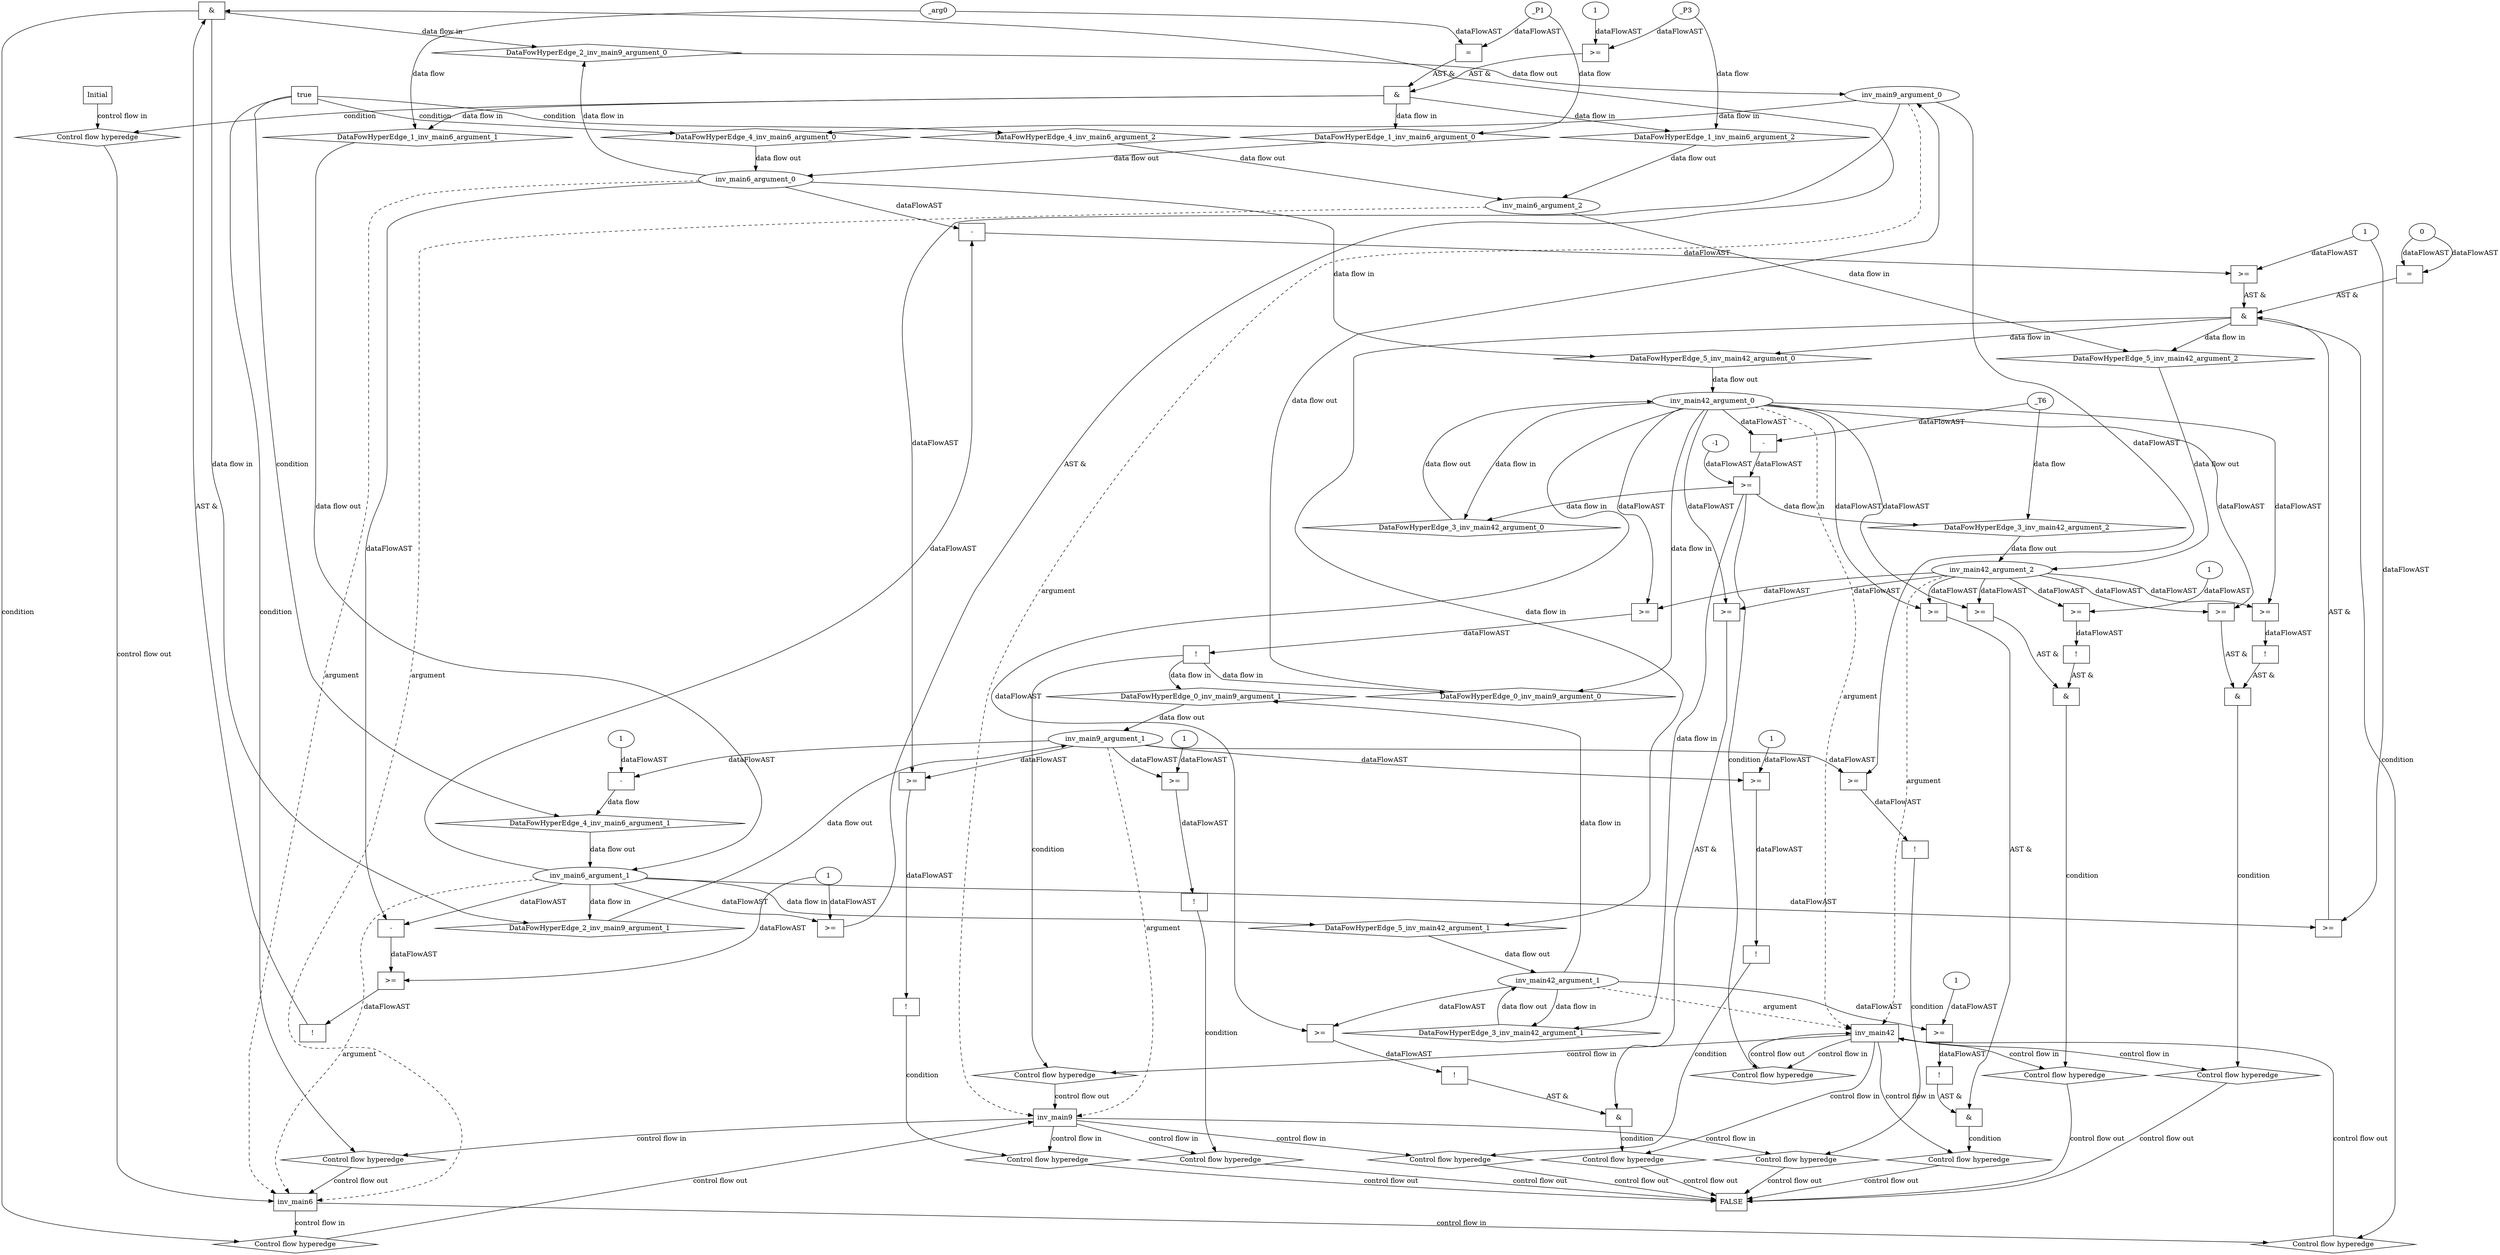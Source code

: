 digraph dag {
"inv_main42" [label="inv_main42" nodeName="inv_main42" class=cfn  shape="rect"];
"inv_main6" [label="inv_main6" nodeName="inv_main6" class=cfn  shape="rect"];
"inv_main9" [label="inv_main9" nodeName="inv_main9" class=cfn  shape="rect"];
FALSE [label="FALSE" nodeName=FALSE class=cfn  shape="rect"];
Initial [label="Initial" nodeName=Initial class=cfn  shape="rect"];
ControlFowHyperEdge_0 [label="Control flow hyperedge" nodeName=ControlFowHyperEdge_0 class=controlFlowHyperEdge shape="diamond"];
"inv_main42" -> ControlFowHyperEdge_0 [label="control flow in"]
ControlFowHyperEdge_0 -> "inv_main9" [label="control flow out"]
ControlFowHyperEdge_1 [label="Control flow hyperedge" nodeName=ControlFowHyperEdge_1 class=controlFlowHyperEdge shape="diamond"];
"Initial" -> ControlFowHyperEdge_1 [label="control flow in"]
ControlFowHyperEdge_1 -> "inv_main6" [label="control flow out"]
ControlFowHyperEdge_2 [label="Control flow hyperedge" nodeName=ControlFowHyperEdge_2 class=controlFlowHyperEdge shape="diamond"];
"inv_main6" -> ControlFowHyperEdge_2 [label="control flow in"]
ControlFowHyperEdge_2 -> "inv_main9" [label="control flow out"]
ControlFowHyperEdge_3 [label="Control flow hyperedge" nodeName=ControlFowHyperEdge_3 class=controlFlowHyperEdge shape="diamond"];
"inv_main42" -> ControlFowHyperEdge_3 [label="control flow in"]
ControlFowHyperEdge_3 -> "inv_main42" [label="control flow out"]
ControlFowHyperEdge_4 [label="Control flow hyperedge" nodeName=ControlFowHyperEdge_4 class=controlFlowHyperEdge shape="diamond"];
"inv_main9" -> ControlFowHyperEdge_4 [label="control flow in"]
ControlFowHyperEdge_4 -> "inv_main6" [label="control flow out"]
ControlFowHyperEdge_5 [label="Control flow hyperedge" nodeName=ControlFowHyperEdge_5 class=controlFlowHyperEdge shape="diamond"];
"inv_main6" -> ControlFowHyperEdge_5 [label="control flow in"]
ControlFowHyperEdge_5 -> "inv_main42" [label="control flow out"]
ControlFowHyperEdge_6 [label="Control flow hyperedge" nodeName=ControlFowHyperEdge_6 class=controlFlowHyperEdge shape="diamond"];
"inv_main42" -> ControlFowHyperEdge_6 [label="control flow in"]
ControlFowHyperEdge_6 -> "FALSE" [label="control flow out"]
ControlFowHyperEdge_7 [label="Control flow hyperedge" nodeName=ControlFowHyperEdge_7 class=controlFlowHyperEdge shape="diamond"];
"inv_main42" -> ControlFowHyperEdge_7 [label="control flow in"]
ControlFowHyperEdge_7 -> "FALSE" [label="control flow out"]
ControlFowHyperEdge_8 [label="Control flow hyperedge" nodeName=ControlFowHyperEdge_8 class=controlFlowHyperEdge shape="diamond"];
"inv_main42" -> ControlFowHyperEdge_8 [label="control flow in"]
ControlFowHyperEdge_8 -> "FALSE" [label="control flow out"]
ControlFowHyperEdge_9 [label="Control flow hyperedge" nodeName=ControlFowHyperEdge_9 class=controlFlowHyperEdge shape="diamond"];
"inv_main42" -> ControlFowHyperEdge_9 [label="control flow in"]
ControlFowHyperEdge_9 -> "FALSE" [label="control flow out"]
ControlFowHyperEdge_10 [label="Control flow hyperedge" nodeName=ControlFowHyperEdge_10 class=controlFlowHyperEdge shape="diamond"];
"inv_main9" -> ControlFowHyperEdge_10 [label="control flow in"]
ControlFowHyperEdge_10 -> "FALSE" [label="control flow out"]
ControlFowHyperEdge_11 [label="Control flow hyperedge" nodeName=ControlFowHyperEdge_11 class=controlFlowHyperEdge shape="diamond"];
"inv_main9" -> ControlFowHyperEdge_11 [label="control flow in"]
ControlFowHyperEdge_11 -> "FALSE" [label="control flow out"]
ControlFowHyperEdge_12 [label="Control flow hyperedge" nodeName=ControlFowHyperEdge_12 class=controlFlowHyperEdge shape="diamond"];
"inv_main9" -> ControlFowHyperEdge_12 [label="control flow in"]
ControlFowHyperEdge_12 -> "FALSE" [label="control flow out"]
ControlFowHyperEdge_13 [label="Control flow hyperedge" nodeName=ControlFowHyperEdge_13 class=controlFlowHyperEdge shape="diamond"];
"inv_main9" -> ControlFowHyperEdge_13 [label="control flow in"]
ControlFowHyperEdge_13 -> "FALSE" [label="control flow out"]
"inv_main9_argument_0" [label="inv_main9_argument_0" nodeName=argument0 class=argument  head="inv_main9" shape="oval"];
"inv_main9_argument_0" -> "inv_main9"[label="argument" style="dashed"]
"inv_main9_argument_1" [label="inv_main9_argument_1" nodeName=argument1 class=argument  head="inv_main9" shape="oval"];
"inv_main9_argument_1" -> "inv_main9"[label="argument" style="dashed"]
"inv_main42_argument_0" [label="inv_main42_argument_0" nodeName=argument0 class=argument  head="inv_main42" shape="oval"];
"inv_main42_argument_0" -> "inv_main42"[label="argument" style="dashed"]
"inv_main42_argument_1" [label="inv_main42_argument_1" nodeName=argument1 class=argument  head="inv_main42" shape="oval"];
"inv_main42_argument_1" -> "inv_main42"[label="argument" style="dashed"]
"inv_main42_argument_2" [label="inv_main42_argument_2" nodeName=argument2 class=argument  head="inv_main42" shape="oval"];
"inv_main42_argument_2" -> "inv_main42"[label="argument" style="dashed"]
"inv_main6_argument_0" [label="inv_main6_argument_0" nodeName=argument0 class=argument  head="inv_main6" shape="oval"];
"inv_main6_argument_0" -> "inv_main6"[label="argument" style="dashed"]
"inv_main6_argument_1" [label="inv_main6_argument_1" nodeName=argument1 class=argument  head="inv_main6" shape="oval"];
"inv_main6_argument_1" -> "inv_main6"[label="argument" style="dashed"]
"inv_main6_argument_2" [label="inv_main6_argument_2" nodeName=argument2 class=argument  head="inv_main6" shape="oval"];
"inv_main6_argument_2" -> "inv_main6"[label="argument" style="dashed"]

"xxxinv_main9___inv_main42_0xxxguard_0_node_0" [label="!" nodeName="xxxinv_main9___inv_main42_0xxxguard_0_node_0" class=Operator shape="rect"];
"xxxinv_main9___inv_main42_0xxxguard_0_node_1" [label=">=" nodeName="xxxinv_main9___inv_main42_0xxxguard_0_node_1" class=Operator  shape="rect"];
"xxxinv_main9___inv_main42_0xxxguard_0_node_1" -> "xxxinv_main9___inv_main42_0xxxguard_0_node_0"[label="dataFlowAST"]
"inv_main42_argument_0" -> "xxxinv_main9___inv_main42_0xxxguard_0_node_1"[label="dataFlowAST"]
"inv_main42_argument_2" -> "xxxinv_main9___inv_main42_0xxxguard_0_node_1"[label="dataFlowAST"]

"xxxinv_main9___inv_main42_0xxxguard_0_node_0" -> "ControlFowHyperEdge_0" [label="condition"];
"xxxinv_main6___Initial_1xxx_and" [label="&" nodeName="xxxinv_main6___Initial_1xxx_and" class=Operator shape="rect"];
"xxxinv_main6___Initial_1xxxguard_0_node_0" [label=">=" nodeName="xxxinv_main6___Initial_1xxxguard_0_node_0" class=Operator  shape="rect"];
"xxxinv_main6___Initial_1xxxguard_0_node_2" [label="1" nodeName="xxxinv_main6___Initial_1xxxguard_0_node_2" class=Literal ];
"xxxinv_main6___Initial_1xxxdataFlow2_node_0" -> "xxxinv_main6___Initial_1xxxguard_0_node_0"[label="dataFlowAST"]
"xxxinv_main6___Initial_1xxxguard_0_node_2" -> "xxxinv_main6___Initial_1xxxguard_0_node_0"[label="dataFlowAST"]

"xxxinv_main6___Initial_1xxxguard_0_node_0" -> "xxxinv_main6___Initial_1xxx_and" [label="AST &"];
"xxxinv_main6___Initial_1xxxguard1_node_0" [label="=" nodeName="xxxinv_main6___Initial_1xxxguard1_node_0" class=Operator  shape="rect"];
"xxxinv_main6___Initial_1xxxdataFlow_0_node_0" -> "xxxinv_main6___Initial_1xxxguard1_node_0"[label="dataFlowAST"]
"xxxinv_main6___Initial_1xxxdataFlow1_node_0" -> "xxxinv_main6___Initial_1xxxguard1_node_0"[label="dataFlowAST"]

"xxxinv_main6___Initial_1xxxguard1_node_0" -> "xxxinv_main6___Initial_1xxx_and" [label="AST &"];
"xxxinv_main6___Initial_1xxx_and" -> "ControlFowHyperEdge_1" [label="condition"];
"xxxinv_main6___Initial_1xxxdataFlow_0_node_0" [label="_P1" nodeName="xxxinv_main6___Initial_1xxxdataFlow_0_node_0" class=Constant ];

"xxxinv_main6___Initial_1xxxdataFlow_0_node_0" -> "DataFowHyperEdge_1_inv_main6_argument_0" [label="data flow"];
"xxxinv_main6___Initial_1xxxdataFlow1_node_0" [label="_arg0" nodeName="xxxinv_main6___Initial_1xxxdataFlow1_node_0" class=Constant ];

"xxxinv_main6___Initial_1xxxdataFlow1_node_0" -> "DataFowHyperEdge_1_inv_main6_argument_1" [label="data flow"];
"xxxinv_main6___Initial_1xxxdataFlow2_node_0" [label="_P3" nodeName="xxxinv_main6___Initial_1xxxdataFlow2_node_0" class=Constant ];

"xxxinv_main6___Initial_1xxxdataFlow2_node_0" -> "DataFowHyperEdge_1_inv_main6_argument_2" [label="data flow"];
"xxxinv_main9___inv_main6_2xxx_and" [label="&" nodeName="xxxinv_main9___inv_main6_2xxx_and" class=Operator shape="rect"];
"xxxinv_main9___inv_main6_2xxxguard_0_node_0" [label=">=" nodeName="xxxinv_main9___inv_main6_2xxxguard_0_node_0" class=Operator  shape="rect"];
"xxxinv_main9___inv_main6_2xxxguard_0_node_2" [label="1" nodeName="xxxinv_main9___inv_main6_2xxxguard_0_node_2" class=Literal ];
"inv_main6_argument_1" -> "xxxinv_main9___inv_main6_2xxxguard_0_node_0"[label="dataFlowAST"]
"xxxinv_main9___inv_main6_2xxxguard_0_node_2" -> "xxxinv_main9___inv_main6_2xxxguard_0_node_0"[label="dataFlowAST"]

"xxxinv_main9___inv_main6_2xxxguard_0_node_0" -> "xxxinv_main9___inv_main6_2xxx_and" [label="AST &"];
"xxxinv_main9___inv_main6_2xxxguard1_node_0" [label="!" nodeName="xxxinv_main9___inv_main6_2xxxguard1_node_0" class=Operator shape="rect"];
"xxxinv_main9___inv_main6_2xxxguard1_node_1" [label=">=" nodeName="xxxinv_main9___inv_main6_2xxxguard1_node_1" class=Operator  shape="rect"];
"xxxinv_main9___inv_main6_2xxxguard1_node_2" [label="-" nodeName="xxxinv_main9___inv_main6_2xxxguard1_node_2" class= Operator shape="rect"];
"xxxinv_main9___inv_main6_2xxxguard1_node_1" -> "xxxinv_main9___inv_main6_2xxxguard1_node_0"[label="dataFlowAST"]
"xxxinv_main9___inv_main6_2xxxguard1_node_2" -> "xxxinv_main9___inv_main6_2xxxguard1_node_1"[label="dataFlowAST"]
"xxxinv_main9___inv_main6_2xxxguard_0_node_2" -> "xxxinv_main9___inv_main6_2xxxguard1_node_1"[label="dataFlowAST"]
"inv_main6_argument_0" -> "xxxinv_main9___inv_main6_2xxxguard1_node_2"[label="dataFlowAST"]
"inv_main6_argument_1" -> "xxxinv_main9___inv_main6_2xxxguard1_node_2"[label="dataFlowAST"]

"xxxinv_main9___inv_main6_2xxxguard1_node_0" -> "xxxinv_main9___inv_main6_2xxx_and" [label="AST &"];
"xxxinv_main9___inv_main6_2xxx_and" -> "ControlFowHyperEdge_2" [label="condition"];
"xxxinv_main42___inv_main42_3xxxguard_0_node_0" [label=">=" nodeName="xxxinv_main42___inv_main42_3xxxguard_0_node_0" class=Operator  shape="rect"];
"xxxinv_main42___inv_main42_3xxxguard_0_node_1" [label="-" nodeName="xxxinv_main42___inv_main42_3xxxguard_0_node_1" class= Operator shape="rect"];
"xxxinv_main42___inv_main42_3xxxguard_0_node_4" [label="-1" nodeName="xxxinv_main42___inv_main42_3xxxguard_0_node_4" class=Literal ];
"xxxinv_main42___inv_main42_3xxxguard_0_node_1" -> "xxxinv_main42___inv_main42_3xxxguard_0_node_0"[label="dataFlowAST"]
"xxxinv_main42___inv_main42_3xxxguard_0_node_4" -> "xxxinv_main42___inv_main42_3xxxguard_0_node_0"[label="dataFlowAST"]
"inv_main42_argument_0" -> "xxxinv_main42___inv_main42_3xxxguard_0_node_1"[label="dataFlowAST"]
"xxxinv_main42___inv_main42_3xxxdataFlow_0_node_0" -> "xxxinv_main42___inv_main42_3xxxguard_0_node_1"[label="dataFlowAST"]

"xxxinv_main42___inv_main42_3xxxguard_0_node_0" -> "ControlFowHyperEdge_3" [label="condition"];
"xxxinv_main42___inv_main42_3xxxdataFlow_0_node_0" [label="_T6" nodeName="xxxinv_main42___inv_main42_3xxxdataFlow_0_node_0" class=Constant ];

"xxxinv_main42___inv_main42_3xxxdataFlow_0_node_0" -> "DataFowHyperEdge_3_inv_main42_argument_2" [label="data flow"];
"true_4" [label="true" nodeName="true_4" class=true shape="rect"];
"true_4" -> "ControlFowHyperEdge_4" [label="condition"];
"xxxinv_main6___inv_main9_4xxxdataFlow_0_node_0" [label="-" nodeName="xxxinv_main6___inv_main9_4xxxdataFlow_0_node_0" class= Operator shape="rect"];
"xxxinv_main6___inv_main9_4xxxdataFlow_0_node_2" [label="1" nodeName="xxxinv_main6___inv_main9_4xxxdataFlow_0_node_2" class=Literal ];
"inv_main9_argument_1" -> "xxxinv_main6___inv_main9_4xxxdataFlow_0_node_0"[label="dataFlowAST"]
"xxxinv_main6___inv_main9_4xxxdataFlow_0_node_2" -> "xxxinv_main6___inv_main9_4xxxdataFlow_0_node_0"[label="dataFlowAST"]

"xxxinv_main6___inv_main9_4xxxdataFlow_0_node_0" -> "DataFowHyperEdge_4_inv_main6_argument_1" [label="data flow"];
"xxxinv_main42___inv_main6_5xxx_and" [label="&" nodeName="xxxinv_main42___inv_main6_5xxx_and" class=Operator shape="rect"];
"xxxinv_main42___inv_main6_5xxxguard_0_node_0" [label=">=" nodeName="xxxinv_main42___inv_main6_5xxxguard_0_node_0" class=Operator  shape="rect"];
"xxxinv_main42___inv_main6_5xxxguard_0_node_2" [label="1" nodeName="xxxinv_main42___inv_main6_5xxxguard_0_node_2" class=Literal ];
"inv_main6_argument_1" -> "xxxinv_main42___inv_main6_5xxxguard_0_node_0"[label="dataFlowAST"]
"xxxinv_main42___inv_main6_5xxxguard_0_node_2" -> "xxxinv_main42___inv_main6_5xxxguard_0_node_0"[label="dataFlowAST"]

"xxxinv_main42___inv_main6_5xxxguard_0_node_0" -> "xxxinv_main42___inv_main6_5xxx_and" [label="AST &"];
"xxxinv_main42___inv_main6_5xxxguard1_node_0" [label=">=" nodeName="xxxinv_main42___inv_main6_5xxxguard1_node_0" class=Operator  shape="rect"];
"xxxinv_main42___inv_main6_5xxxguard1_node_1" [label="-" nodeName="xxxinv_main42___inv_main6_5xxxguard1_node_1" class= Operator shape="rect"];
"xxxinv_main42___inv_main6_5xxxguard1_node_1" -> "xxxinv_main42___inv_main6_5xxxguard1_node_0"[label="dataFlowAST"]
"xxxinv_main42___inv_main6_5xxxguard_0_node_2" -> "xxxinv_main42___inv_main6_5xxxguard1_node_0"[label="dataFlowAST"]
"inv_main6_argument_0" -> "xxxinv_main42___inv_main6_5xxxguard1_node_1"[label="dataFlowAST"]
"inv_main6_argument_1" -> "xxxinv_main42___inv_main6_5xxxguard1_node_1"[label="dataFlowAST"]

"xxxinv_main42___inv_main6_5xxxguard1_node_0" -> "xxxinv_main42___inv_main6_5xxx_and" [label="AST &"];
"xxxinv_main42___inv_main6_5xxxguard2_node_0" [label="=" nodeName="xxxinv_main42___inv_main6_5xxxguard2_node_0" class=Operator  shape="rect"];
"xxxinv_main42___inv_main6_5xxxguard2_node_1" [label="0" nodeName="xxxinv_main42___inv_main6_5xxxguard2_node_1" class=Literal ];
"xxxinv_main42___inv_main6_5xxxguard2_node_1" -> "xxxinv_main42___inv_main6_5xxxguard2_node_0"[label="dataFlowAST"]
"xxxinv_main42___inv_main6_5xxxguard2_node_1" -> "xxxinv_main42___inv_main6_5xxxguard2_node_0"[label="dataFlowAST"]

"xxxinv_main42___inv_main6_5xxxguard2_node_0" -> "xxxinv_main42___inv_main6_5xxx_and" [label="AST &"];
"xxxinv_main42___inv_main6_5xxx_and" -> "ControlFowHyperEdge_5" [label="condition"];
"xxxFALSE___inv_main42_6xxx_and" [label="&" nodeName="xxxFALSE___inv_main42_6xxx_and" class=Operator shape="rect"];
"xxxFALSE___inv_main42_6xxxguard_0_node_0" [label="!" nodeName="xxxFALSE___inv_main42_6xxxguard_0_node_0" class=Operator shape="rect"];
"xxxFALSE___inv_main42_6xxxguard_0_node_1" [label=">=" nodeName="xxxFALSE___inv_main42_6xxxguard_0_node_1" class=Operator  shape="rect"];
"xxxFALSE___inv_main42_6xxxguard_0_node_3" [label="1" nodeName="xxxFALSE___inv_main42_6xxxguard_0_node_3" class=Literal ];
"xxxFALSE___inv_main42_6xxxguard_0_node_1" -> "xxxFALSE___inv_main42_6xxxguard_0_node_0"[label="dataFlowAST"]
"inv_main42_argument_2" -> "xxxFALSE___inv_main42_6xxxguard_0_node_1"[label="dataFlowAST"]
"xxxFALSE___inv_main42_6xxxguard_0_node_3" -> "xxxFALSE___inv_main42_6xxxguard_0_node_1"[label="dataFlowAST"]

"xxxFALSE___inv_main42_6xxxguard_0_node_0" -> "xxxFALSE___inv_main42_6xxx_and" [label="AST &"];
"xxxFALSE___inv_main42_6xxxguard1_node_0" [label=">=" nodeName="xxxFALSE___inv_main42_6xxxguard1_node_0" class=Operator  shape="rect"];
"inv_main42_argument_0" -> "xxxFALSE___inv_main42_6xxxguard1_node_0"[label="dataFlowAST"]
"inv_main42_argument_2" -> "xxxFALSE___inv_main42_6xxxguard1_node_0"[label="dataFlowAST"]

"xxxFALSE___inv_main42_6xxxguard1_node_0" -> "xxxFALSE___inv_main42_6xxx_and" [label="AST &"];
"xxxFALSE___inv_main42_6xxx_and" -> "ControlFowHyperEdge_6" [label="condition"];
"xxxFALSE___inv_main42_7xxx_and" [label="&" nodeName="xxxFALSE___inv_main42_7xxx_and" class=Operator shape="rect"];
"xxxFALSE___inv_main42_7xxxguard_0_node_0" [label="!" nodeName="xxxFALSE___inv_main42_7xxxguard_0_node_0" class=Operator shape="rect"];
"xxxFALSE___inv_main42_7xxxguard_0_node_1" [label=">=" nodeName="xxxFALSE___inv_main42_7xxxguard_0_node_1" class=Operator  shape="rect"];
"xxxFALSE___inv_main42_7xxxguard_0_node_1" -> "xxxFALSE___inv_main42_7xxxguard_0_node_0"[label="dataFlowAST"]
"inv_main42_argument_0" -> "xxxFALSE___inv_main42_7xxxguard_0_node_1"[label="dataFlowAST"]
"inv_main42_argument_2" -> "xxxFALSE___inv_main42_7xxxguard_0_node_1"[label="dataFlowAST"]

"xxxFALSE___inv_main42_7xxxguard_0_node_0" -> "xxxFALSE___inv_main42_7xxx_and" [label="AST &"];
"xxxFALSE___inv_main42_7xxxguard1_node_0" [label=">=" nodeName="xxxFALSE___inv_main42_7xxxguard1_node_0" class=Operator  shape="rect"];
"inv_main42_argument_0" -> "xxxFALSE___inv_main42_7xxxguard1_node_0"[label="dataFlowAST"]
"inv_main42_argument_2" -> "xxxFALSE___inv_main42_7xxxguard1_node_0"[label="dataFlowAST"]

"xxxFALSE___inv_main42_7xxxguard1_node_0" -> "xxxFALSE___inv_main42_7xxx_and" [label="AST &"];
"xxxFALSE___inv_main42_7xxx_and" -> "ControlFowHyperEdge_7" [label="condition"];
"xxxFALSE___inv_main42_8xxx_and" [label="&" nodeName="xxxFALSE___inv_main42_8xxx_and" class=Operator shape="rect"];
"xxxFALSE___inv_main42_8xxxguard_0_node_0" [label="!" nodeName="xxxFALSE___inv_main42_8xxxguard_0_node_0" class=Operator shape="rect"];
"xxxFALSE___inv_main42_8xxxguard_0_node_1" [label=">=" nodeName="xxxFALSE___inv_main42_8xxxguard_0_node_1" class=Operator  shape="rect"];
"xxxFALSE___inv_main42_8xxxguard_0_node_3" [label="1" nodeName="xxxFALSE___inv_main42_8xxxguard_0_node_3" class=Literal ];
"xxxFALSE___inv_main42_8xxxguard_0_node_1" -> "xxxFALSE___inv_main42_8xxxguard_0_node_0"[label="dataFlowAST"]
"inv_main42_argument_1" -> "xxxFALSE___inv_main42_8xxxguard_0_node_1"[label="dataFlowAST"]
"xxxFALSE___inv_main42_8xxxguard_0_node_3" -> "xxxFALSE___inv_main42_8xxxguard_0_node_1"[label="dataFlowAST"]

"xxxFALSE___inv_main42_8xxxguard_0_node_0" -> "xxxFALSE___inv_main42_8xxx_and" [label="AST &"];
"xxxFALSE___inv_main42_8xxxguard1_node_0" [label=">=" nodeName="xxxFALSE___inv_main42_8xxxguard1_node_0" class=Operator  shape="rect"];
"inv_main42_argument_0" -> "xxxFALSE___inv_main42_8xxxguard1_node_0"[label="dataFlowAST"]
"inv_main42_argument_2" -> "xxxFALSE___inv_main42_8xxxguard1_node_0"[label="dataFlowAST"]

"xxxFALSE___inv_main42_8xxxguard1_node_0" -> "xxxFALSE___inv_main42_8xxx_and" [label="AST &"];
"xxxFALSE___inv_main42_8xxx_and" -> "ControlFowHyperEdge_8" [label="condition"];
"xxxFALSE___inv_main42_9xxx_and" [label="&" nodeName="xxxFALSE___inv_main42_9xxx_and" class=Operator shape="rect"];
"xxxFALSE___inv_main42_9xxxguard_0_node_0" [label="!" nodeName="xxxFALSE___inv_main42_9xxxguard_0_node_0" class=Operator shape="rect"];
"xxxFALSE___inv_main42_9xxxguard_0_node_1" [label=">=" nodeName="xxxFALSE___inv_main42_9xxxguard_0_node_1" class=Operator  shape="rect"];
"xxxFALSE___inv_main42_9xxxguard_0_node_1" -> "xxxFALSE___inv_main42_9xxxguard_0_node_0"[label="dataFlowAST"]
"inv_main42_argument_0" -> "xxxFALSE___inv_main42_9xxxguard_0_node_1"[label="dataFlowAST"]
"inv_main42_argument_1" -> "xxxFALSE___inv_main42_9xxxguard_0_node_1"[label="dataFlowAST"]

"xxxFALSE___inv_main42_9xxxguard_0_node_0" -> "xxxFALSE___inv_main42_9xxx_and" [label="AST &"];
"xxxFALSE___inv_main42_9xxxguard1_node_0" [label=">=" nodeName="xxxFALSE___inv_main42_9xxxguard1_node_0" class=Operator  shape="rect"];
"inv_main42_argument_0" -> "xxxFALSE___inv_main42_9xxxguard1_node_0"[label="dataFlowAST"]
"inv_main42_argument_2" -> "xxxFALSE___inv_main42_9xxxguard1_node_0"[label="dataFlowAST"]

"xxxFALSE___inv_main42_9xxxguard1_node_0" -> "xxxFALSE___inv_main42_9xxx_and" [label="AST &"];
"xxxFALSE___inv_main42_9xxx_and" -> "ControlFowHyperEdge_9" [label="condition"];
"xxxFALSE___inv_main9_10xxxguard_0_node_0" [label="!" nodeName="xxxFALSE___inv_main9_10xxxguard_0_node_0" class=Operator shape="rect"];
"xxxFALSE___inv_main9_10xxxguard_0_node_1" [label=">=" nodeName="xxxFALSE___inv_main9_10xxxguard_0_node_1" class=Operator  shape="rect"];
"xxxFALSE___inv_main9_10xxxguard_0_node_3" [label="1" nodeName="xxxFALSE___inv_main9_10xxxguard_0_node_3" class=Literal ];
"xxxFALSE___inv_main9_10xxxguard_0_node_1" -> "xxxFALSE___inv_main9_10xxxguard_0_node_0"[label="dataFlowAST"]
"inv_main9_argument_1" -> "xxxFALSE___inv_main9_10xxxguard_0_node_1"[label="dataFlowAST"]
"xxxFALSE___inv_main9_10xxxguard_0_node_3" -> "xxxFALSE___inv_main9_10xxxguard_0_node_1"[label="dataFlowAST"]

"xxxFALSE___inv_main9_10xxxguard_0_node_0" -> "ControlFowHyperEdge_10" [label="condition"];
"xxxFALSE___inv_main9_11xxxguard_0_node_0" [label="!" nodeName="xxxFALSE___inv_main9_11xxxguard_0_node_0" class=Operator shape="rect"];
"xxxFALSE___inv_main9_11xxxguard_0_node_1" [label=">=" nodeName="xxxFALSE___inv_main9_11xxxguard_0_node_1" class=Operator  shape="rect"];
"xxxFALSE___inv_main9_11xxxguard_0_node_1" -> "xxxFALSE___inv_main9_11xxxguard_0_node_0"[label="dataFlowAST"]
"inv_main9_argument_0" -> "xxxFALSE___inv_main9_11xxxguard_0_node_1"[label="dataFlowAST"]
"inv_main9_argument_1" -> "xxxFALSE___inv_main9_11xxxguard_0_node_1"[label="dataFlowAST"]

"xxxFALSE___inv_main9_11xxxguard_0_node_0" -> "ControlFowHyperEdge_11" [label="condition"];
"xxxFALSE___inv_main9_12xxxguard_0_node_0" [label="!" nodeName="xxxFALSE___inv_main9_12xxxguard_0_node_0" class=Operator shape="rect"];
"xxxFALSE___inv_main9_12xxxguard_0_node_1" [label=">=" nodeName="xxxFALSE___inv_main9_12xxxguard_0_node_1" class=Operator  shape="rect"];
"xxxFALSE___inv_main9_12xxxguard_0_node_3" [label="1" nodeName="xxxFALSE___inv_main9_12xxxguard_0_node_3" class=Literal ];
"xxxFALSE___inv_main9_12xxxguard_0_node_1" -> "xxxFALSE___inv_main9_12xxxguard_0_node_0"[label="dataFlowAST"]
"inv_main9_argument_1" -> "xxxFALSE___inv_main9_12xxxguard_0_node_1"[label="dataFlowAST"]
"xxxFALSE___inv_main9_12xxxguard_0_node_3" -> "xxxFALSE___inv_main9_12xxxguard_0_node_1"[label="dataFlowAST"]

"xxxFALSE___inv_main9_12xxxguard_0_node_0" -> "ControlFowHyperEdge_12" [label="condition"];
"xxxFALSE___inv_main9_13xxxguard_0_node_0" [label="!" nodeName="xxxFALSE___inv_main9_13xxxguard_0_node_0" class=Operator shape="rect"];
"xxxFALSE___inv_main9_13xxxguard_0_node_1" [label=">=" nodeName="xxxFALSE___inv_main9_13xxxguard_0_node_1" class=Operator  shape="rect"];
"xxxFALSE___inv_main9_13xxxguard_0_node_1" -> "xxxFALSE___inv_main9_13xxxguard_0_node_0"[label="dataFlowAST"]
"inv_main9_argument_0" -> "xxxFALSE___inv_main9_13xxxguard_0_node_1"[label="dataFlowAST"]
"inv_main9_argument_1" -> "xxxFALSE___inv_main9_13xxxguard_0_node_1"[label="dataFlowAST"]

"xxxFALSE___inv_main9_13xxxguard_0_node_0" -> "ControlFowHyperEdge_13" [label="condition"];
"DataFowHyperEdge_0_inv_main9_argument_0" [label="DataFowHyperEdge_0_inv_main9_argument_0" nodeName="DataFowHyperEdge_0_inv_main9_argument_0" class=DataFlowHyperedge shape="diamond"];
"DataFowHyperEdge_0_inv_main9_argument_0" -> "inv_main9_argument_0"[label="data flow out"]
"xxxinv_main9___inv_main42_0xxxguard_0_node_0" -> "DataFowHyperEdge_0_inv_main9_argument_0"[label="data flow in"]
"DataFowHyperEdge_0_inv_main9_argument_1" [label="DataFowHyperEdge_0_inv_main9_argument_1" nodeName="DataFowHyperEdge_0_inv_main9_argument_1" class=DataFlowHyperedge shape="diamond"];
"DataFowHyperEdge_0_inv_main9_argument_1" -> "inv_main9_argument_1"[label="data flow out"]
"xxxinv_main9___inv_main42_0xxxguard_0_node_0" -> "DataFowHyperEdge_0_inv_main9_argument_1"[label="data flow in"]
"DataFowHyperEdge_1_inv_main6_argument_0" [label="DataFowHyperEdge_1_inv_main6_argument_0" nodeName="DataFowHyperEdge_1_inv_main6_argument_0" class=DataFlowHyperedge shape="diamond"];
"DataFowHyperEdge_1_inv_main6_argument_0" -> "inv_main6_argument_0"[label="data flow out"]
"xxxinv_main6___Initial_1xxx_and" -> "DataFowHyperEdge_1_inv_main6_argument_0"[label="data flow in"]
"DataFowHyperEdge_1_inv_main6_argument_1" [label="DataFowHyperEdge_1_inv_main6_argument_1" nodeName="DataFowHyperEdge_1_inv_main6_argument_1" class=DataFlowHyperedge shape="diamond"];
"DataFowHyperEdge_1_inv_main6_argument_1" -> "inv_main6_argument_1"[label="data flow out"]
"xxxinv_main6___Initial_1xxx_and" -> "DataFowHyperEdge_1_inv_main6_argument_1"[label="data flow in"]
"DataFowHyperEdge_1_inv_main6_argument_2" [label="DataFowHyperEdge_1_inv_main6_argument_2" nodeName="DataFowHyperEdge_1_inv_main6_argument_2" class=DataFlowHyperedge shape="diamond"];
"DataFowHyperEdge_1_inv_main6_argument_2" -> "inv_main6_argument_2"[label="data flow out"]
"xxxinv_main6___Initial_1xxx_and" -> "DataFowHyperEdge_1_inv_main6_argument_2"[label="data flow in"]
"DataFowHyperEdge_2_inv_main9_argument_0" [label="DataFowHyperEdge_2_inv_main9_argument_0" nodeName="DataFowHyperEdge_2_inv_main9_argument_0" class=DataFlowHyperedge shape="diamond"];
"DataFowHyperEdge_2_inv_main9_argument_0" -> "inv_main9_argument_0"[label="data flow out"]
"xxxinv_main9___inv_main6_2xxx_and" -> "DataFowHyperEdge_2_inv_main9_argument_0"[label="data flow in"]
"DataFowHyperEdge_2_inv_main9_argument_1" [label="DataFowHyperEdge_2_inv_main9_argument_1" nodeName="DataFowHyperEdge_2_inv_main9_argument_1" class=DataFlowHyperedge shape="diamond"];
"DataFowHyperEdge_2_inv_main9_argument_1" -> "inv_main9_argument_1"[label="data flow out"]
"xxxinv_main9___inv_main6_2xxx_and" -> "DataFowHyperEdge_2_inv_main9_argument_1"[label="data flow in"]
"DataFowHyperEdge_3_inv_main42_argument_0" [label="DataFowHyperEdge_3_inv_main42_argument_0" nodeName="DataFowHyperEdge_3_inv_main42_argument_0" class=DataFlowHyperedge shape="diamond"];
"DataFowHyperEdge_3_inv_main42_argument_0" -> "inv_main42_argument_0"[label="data flow out"]
"xxxinv_main42___inv_main42_3xxxguard_0_node_0" -> "DataFowHyperEdge_3_inv_main42_argument_0"[label="data flow in"]
"DataFowHyperEdge_3_inv_main42_argument_1" [label="DataFowHyperEdge_3_inv_main42_argument_1" nodeName="DataFowHyperEdge_3_inv_main42_argument_1" class=DataFlowHyperedge shape="diamond"];
"DataFowHyperEdge_3_inv_main42_argument_1" -> "inv_main42_argument_1"[label="data flow out"]
"xxxinv_main42___inv_main42_3xxxguard_0_node_0" -> "DataFowHyperEdge_3_inv_main42_argument_1"[label="data flow in"]
"DataFowHyperEdge_3_inv_main42_argument_2" [label="DataFowHyperEdge_3_inv_main42_argument_2" nodeName="DataFowHyperEdge_3_inv_main42_argument_2" class=DataFlowHyperedge shape="diamond"];
"DataFowHyperEdge_3_inv_main42_argument_2" -> "inv_main42_argument_2"[label="data flow out"]
"xxxinv_main42___inv_main42_3xxxguard_0_node_0" -> "DataFowHyperEdge_3_inv_main42_argument_2"[label="data flow in"]
"DataFowHyperEdge_4_inv_main6_argument_0" [label="DataFowHyperEdge_4_inv_main6_argument_0" nodeName="DataFowHyperEdge_4_inv_main6_argument_0" class=DataFlowHyperedge shape="diamond"];
"DataFowHyperEdge_4_inv_main6_argument_0" -> "inv_main6_argument_0"[label="data flow out"]
"true_4" -> "DataFowHyperEdge_4_inv_main6_argument_0" [label="condition"];
"DataFowHyperEdge_4_inv_main6_argument_1" [label="DataFowHyperEdge_4_inv_main6_argument_1" nodeName="DataFowHyperEdge_4_inv_main6_argument_1" class=DataFlowHyperedge shape="diamond"];
"DataFowHyperEdge_4_inv_main6_argument_1" -> "inv_main6_argument_1"[label="data flow out"]
"true_4" -> "DataFowHyperEdge_4_inv_main6_argument_1" [label="condition"];
"DataFowHyperEdge_4_inv_main6_argument_2" [label="DataFowHyperEdge_4_inv_main6_argument_2" nodeName="DataFowHyperEdge_4_inv_main6_argument_2" class=DataFlowHyperedge shape="diamond"];
"DataFowHyperEdge_4_inv_main6_argument_2" -> "inv_main6_argument_2"[label="data flow out"]
"true_4" -> "DataFowHyperEdge_4_inv_main6_argument_2" [label="condition"];
"DataFowHyperEdge_5_inv_main42_argument_0" [label="DataFowHyperEdge_5_inv_main42_argument_0" nodeName="DataFowHyperEdge_5_inv_main42_argument_0" class=DataFlowHyperedge shape="diamond"];
"DataFowHyperEdge_5_inv_main42_argument_0" -> "inv_main42_argument_0"[label="data flow out"]
"xxxinv_main42___inv_main6_5xxx_and" -> "DataFowHyperEdge_5_inv_main42_argument_0"[label="data flow in"]
"DataFowHyperEdge_5_inv_main42_argument_1" [label="DataFowHyperEdge_5_inv_main42_argument_1" nodeName="DataFowHyperEdge_5_inv_main42_argument_1" class=DataFlowHyperedge shape="diamond"];
"DataFowHyperEdge_5_inv_main42_argument_1" -> "inv_main42_argument_1"[label="data flow out"]
"xxxinv_main42___inv_main6_5xxx_and" -> "DataFowHyperEdge_5_inv_main42_argument_1"[label="data flow in"]
"DataFowHyperEdge_5_inv_main42_argument_2" [label="DataFowHyperEdge_5_inv_main42_argument_2" nodeName="DataFowHyperEdge_5_inv_main42_argument_2" class=DataFlowHyperedge shape="diamond"];
"DataFowHyperEdge_5_inv_main42_argument_2" -> "inv_main42_argument_2"[label="data flow out"]
"xxxinv_main42___inv_main6_5xxx_and" -> "DataFowHyperEdge_5_inv_main42_argument_2"[label="data flow in"]
"inv_main42_argument_0" -> "DataFowHyperEdge_0_inv_main9_argument_0"[label="data flow in"]
"inv_main42_argument_1" -> "DataFowHyperEdge_0_inv_main9_argument_1"[label="data flow in"]
"inv_main6_argument_0" -> "DataFowHyperEdge_2_inv_main9_argument_0"[label="data flow in"]
"inv_main6_argument_1" -> "DataFowHyperEdge_2_inv_main9_argument_1"[label="data flow in"]
"inv_main42_argument_0" -> "DataFowHyperEdge_3_inv_main42_argument_0"[label="data flow in"]
"inv_main42_argument_1" -> "DataFowHyperEdge_3_inv_main42_argument_1"[label="data flow in"]
"inv_main9_argument_0" -> "DataFowHyperEdge_4_inv_main6_argument_0"[label="data flow in"]
"inv_main6_argument_0" -> "DataFowHyperEdge_5_inv_main42_argument_0"[label="data flow in"]
"inv_main6_argument_1" -> "DataFowHyperEdge_5_inv_main42_argument_1"[label="data flow in"]
"inv_main6_argument_2" -> "DataFowHyperEdge_5_inv_main42_argument_2"[label="data flow in"]




}
